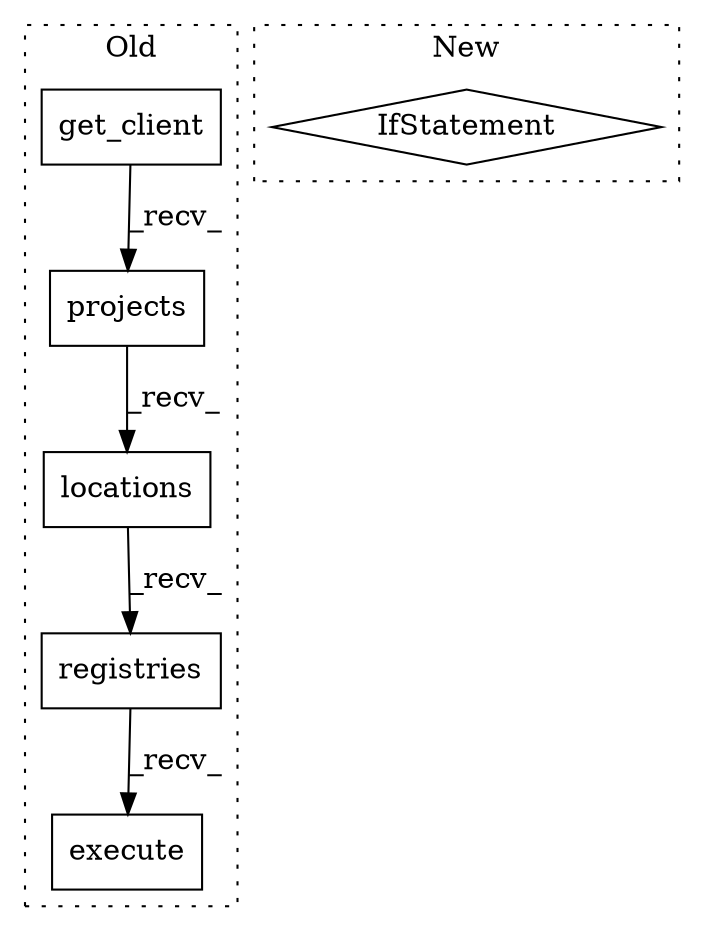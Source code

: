 digraph G {
subgraph cluster0 {
1 [label="projects" a="32" s="9449" l="10" shape="box"];
3 [label="execute" a="32" s="9548" l="9" shape="box"];
4 [label="get_client" a="32" s="9204,9235" l="11,1" shape="box"];
5 [label="registries" a="32" s="9472" l="12" shape="box"];
6 [label="locations" a="32" s="9460" l="11" shape="box"];
label = "Old";
style="dotted";
}
subgraph cluster1 {
2 [label="IfStatement" a="25" s="9093,9134" l="4,2" shape="diamond"];
label = "New";
style="dotted";
}
1 -> 6 [label="_recv_"];
4 -> 1 [label="_recv_"];
5 -> 3 [label="_recv_"];
6 -> 5 [label="_recv_"];
}